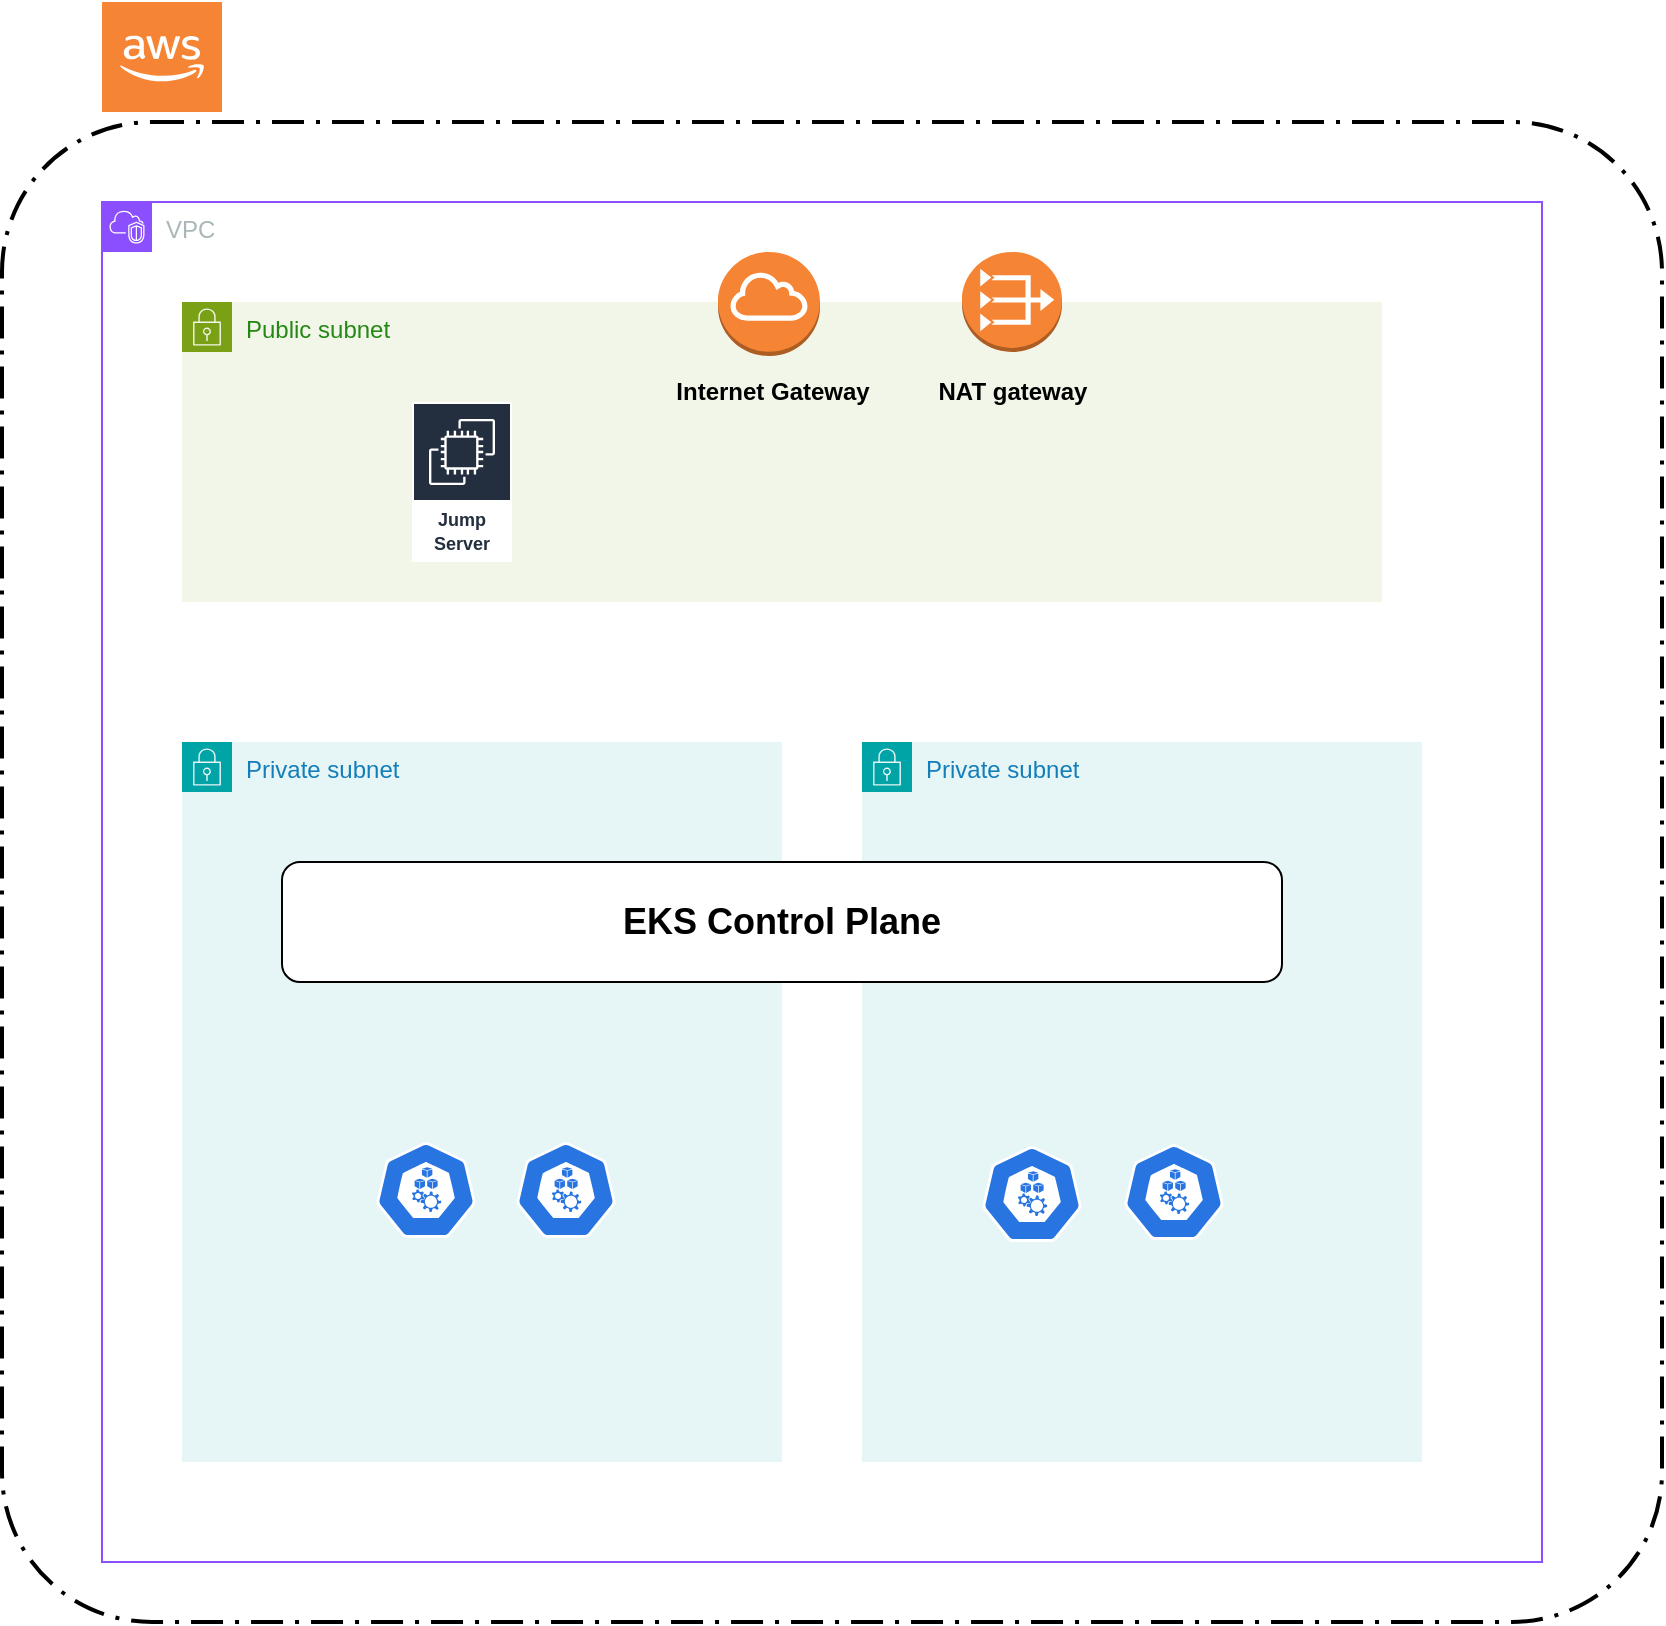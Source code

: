 <mxfile version="24.7.1" type="device">
  <diagram name="Page-1" id="LcH0wL5u4ItHrE___5kV">
    <mxGraphModel dx="1256" dy="699" grid="1" gridSize="10" guides="1" tooltips="1" connect="1" arrows="1" fold="1" page="1" pageScale="1" pageWidth="827" pageHeight="1169" math="0" shadow="0">
      <root>
        <mxCell id="0" />
        <mxCell id="1" parent="0" />
        <mxCell id="Hoz6jrfTYewvMhfdWuI0-1" value="VPC" style="points=[[0,0],[0.25,0],[0.5,0],[0.75,0],[1,0],[1,0.25],[1,0.5],[1,0.75],[1,1],[0.75,1],[0.5,1],[0.25,1],[0,1],[0,0.75],[0,0.5],[0,0.25]];outlineConnect=0;gradientColor=none;html=1;whiteSpace=wrap;fontSize=12;fontStyle=0;container=1;pointerEvents=0;collapsible=0;recursiveResize=0;shape=mxgraph.aws4.group;grIcon=mxgraph.aws4.group_vpc2;strokeColor=#8C4FFF;fillColor=none;verticalAlign=top;align=left;spacingLeft=30;fontColor=#AAB7B8;dashed=0;" vertex="1" parent="1">
          <mxGeometry x="110" y="130" width="720" height="680" as="geometry" />
        </mxCell>
        <mxCell id="Hoz6jrfTYewvMhfdWuI0-2" value="Public subnet" style="points=[[0,0],[0.25,0],[0.5,0],[0.75,0],[1,0],[1,0.25],[1,0.5],[1,0.75],[1,1],[0.75,1],[0.5,1],[0.25,1],[0,1],[0,0.75],[0,0.5],[0,0.25]];outlineConnect=0;gradientColor=none;html=1;whiteSpace=wrap;fontSize=12;fontStyle=0;container=1;pointerEvents=0;collapsible=0;recursiveResize=0;shape=mxgraph.aws4.group;grIcon=mxgraph.aws4.group_security_group;grStroke=0;strokeColor=#7AA116;fillColor=#F2F6E8;verticalAlign=top;align=left;spacingLeft=30;fontColor=#248814;dashed=0;" vertex="1" parent="Hoz6jrfTYewvMhfdWuI0-1">
          <mxGeometry x="40" y="50" width="600" height="150" as="geometry" />
        </mxCell>
        <mxCell id="Hoz6jrfTYewvMhfdWuI0-5" value="&lt;font style=&quot;font-size: 9px;&quot;&gt;Jump Server&lt;/font&gt;" style="sketch=0;outlineConnect=0;fontColor=#232F3E;gradientColor=none;strokeColor=#ffffff;fillColor=#232F3E;dashed=0;verticalLabelPosition=middle;verticalAlign=bottom;align=center;html=1;whiteSpace=wrap;fontSize=10;fontStyle=1;spacing=3;shape=mxgraph.aws4.productIcon;prIcon=mxgraph.aws4.ec2;" vertex="1" parent="Hoz6jrfTYewvMhfdWuI0-2">
          <mxGeometry x="115" y="50" width="50" height="80" as="geometry" />
        </mxCell>
        <mxCell id="Hoz6jrfTYewvMhfdWuI0-7" value="" style="outlineConnect=0;dashed=0;verticalLabelPosition=bottom;verticalAlign=top;align=center;html=1;shape=mxgraph.aws3.vpc_nat_gateway;fillColor=#F58534;gradientColor=none;" vertex="1" parent="Hoz6jrfTYewvMhfdWuI0-2">
          <mxGeometry x="390" y="-25" width="50" height="50" as="geometry" />
        </mxCell>
        <mxCell id="Hoz6jrfTYewvMhfdWuI0-8" value="&lt;b&gt;Internet Gateway&lt;/b&gt;" style="text;html=1;align=center;verticalAlign=middle;resizable=0;points=[];autosize=1;strokeColor=none;fillColor=none;" vertex="1" parent="Hoz6jrfTYewvMhfdWuI0-2">
          <mxGeometry x="240" y="30" width="110" height="30" as="geometry" />
        </mxCell>
        <mxCell id="Hoz6jrfTYewvMhfdWuI0-9" value="&lt;b&gt;NAT gateway&lt;/b&gt;" style="text;html=1;align=center;verticalAlign=middle;resizable=0;points=[];autosize=1;strokeColor=none;fillColor=none;" vertex="1" parent="Hoz6jrfTYewvMhfdWuI0-2">
          <mxGeometry x="370" y="30" width="90" height="30" as="geometry" />
        </mxCell>
        <mxCell id="Hoz6jrfTYewvMhfdWuI0-3" value="Private subnet" style="points=[[0,0],[0.25,0],[0.5,0],[0.75,0],[1,0],[1,0.25],[1,0.5],[1,0.75],[1,1],[0.75,1],[0.5,1],[0.25,1],[0,1],[0,0.75],[0,0.5],[0,0.25]];outlineConnect=0;gradientColor=none;html=1;whiteSpace=wrap;fontSize=12;fontStyle=0;container=1;pointerEvents=0;collapsible=0;recursiveResize=0;shape=mxgraph.aws4.group;grIcon=mxgraph.aws4.group_security_group;grStroke=0;strokeColor=#00A4A6;fillColor=#E6F6F7;verticalAlign=top;align=left;spacingLeft=30;fontColor=#147EBA;dashed=0;" vertex="1" parent="Hoz6jrfTYewvMhfdWuI0-1">
          <mxGeometry x="40" y="270" width="300" height="360" as="geometry" />
        </mxCell>
        <mxCell id="Hoz6jrfTYewvMhfdWuI0-14" value="" style="aspect=fixed;sketch=0;html=1;dashed=0;whitespace=wrap;verticalLabelPosition=bottom;verticalAlign=top;fillColor=#2875E2;strokeColor=#ffffff;points=[[0.005,0.63,0],[0.1,0.2,0],[0.9,0.2,0],[0.5,0,0],[0.995,0.63,0],[0.72,0.99,0],[0.5,1,0],[0.28,0.99,0]];shape=mxgraph.kubernetes.icon2;prIcon=node" vertex="1" parent="Hoz6jrfTYewvMhfdWuI0-3">
          <mxGeometry x="97" y="200" width="50" height="48" as="geometry" />
        </mxCell>
        <mxCell id="Hoz6jrfTYewvMhfdWuI0-15" value="" style="aspect=fixed;sketch=0;html=1;dashed=0;whitespace=wrap;verticalLabelPosition=bottom;verticalAlign=top;fillColor=#2875E2;strokeColor=#ffffff;points=[[0.005,0.63,0],[0.1,0.2,0],[0.9,0.2,0],[0.5,0,0],[0.995,0.63,0],[0.72,0.99,0],[0.5,1,0],[0.28,0.99,0]];shape=mxgraph.kubernetes.icon2;prIcon=node" vertex="1" parent="Hoz6jrfTYewvMhfdWuI0-3">
          <mxGeometry x="167" y="200" width="50" height="48" as="geometry" />
        </mxCell>
        <mxCell id="Hoz6jrfTYewvMhfdWuI0-4" value="Private subnet" style="points=[[0,0],[0.25,0],[0.5,0],[0.75,0],[1,0],[1,0.25],[1,0.5],[1,0.75],[1,1],[0.75,1],[0.5,1],[0.25,1],[0,1],[0,0.75],[0,0.5],[0,0.25]];outlineConnect=0;gradientColor=none;html=1;whiteSpace=wrap;fontSize=12;fontStyle=0;container=1;pointerEvents=0;collapsible=0;recursiveResize=0;shape=mxgraph.aws4.group;grIcon=mxgraph.aws4.group_security_group;grStroke=0;strokeColor=#00A4A6;fillColor=#E6F6F7;verticalAlign=top;align=left;spacingLeft=30;fontColor=#147EBA;dashed=0;" vertex="1" parent="Hoz6jrfTYewvMhfdWuI0-1">
          <mxGeometry x="380" y="270" width="280" height="360" as="geometry" />
        </mxCell>
        <mxCell id="Hoz6jrfTYewvMhfdWuI0-16" value="" style="aspect=fixed;sketch=0;html=1;dashed=0;whitespace=wrap;verticalLabelPosition=bottom;verticalAlign=top;fillColor=#2875E2;strokeColor=#ffffff;points=[[0.005,0.63,0],[0.1,0.2,0],[0.9,0.2,0],[0.5,0,0],[0.995,0.63,0],[0.72,0.99,0],[0.5,1,0],[0.28,0.99,0]];shape=mxgraph.kubernetes.icon2;prIcon=node" vertex="1" parent="Hoz6jrfTYewvMhfdWuI0-4">
          <mxGeometry x="60" y="202" width="50" height="48" as="geometry" />
        </mxCell>
        <mxCell id="Hoz6jrfTYewvMhfdWuI0-17" value="" style="aspect=fixed;sketch=0;html=1;dashed=0;whitespace=wrap;verticalLabelPosition=bottom;verticalAlign=top;fillColor=#2875E2;strokeColor=#ffffff;points=[[0.005,0.63,0],[0.1,0.2,0],[0.9,0.2,0],[0.5,0,0],[0.995,0.63,0],[0.72,0.99,0],[0.5,1,0],[0.28,0.99,0]];shape=mxgraph.kubernetes.icon2;prIcon=node" vertex="1" parent="Hoz6jrfTYewvMhfdWuI0-4">
          <mxGeometry x="131" y="201" width="50" height="48" as="geometry" />
        </mxCell>
        <mxCell id="Hoz6jrfTYewvMhfdWuI0-6" value="" style="outlineConnect=0;dashed=0;verticalLabelPosition=bottom;verticalAlign=top;align=center;html=1;shape=mxgraph.aws3.internet_gateway;fillColor=#F58534;gradientColor=none;" vertex="1" parent="Hoz6jrfTYewvMhfdWuI0-1">
          <mxGeometry x="308" y="25" width="51" height="52" as="geometry" />
        </mxCell>
        <mxCell id="Hoz6jrfTYewvMhfdWuI0-13" value="&lt;font style=&quot;font-size: 18px;&quot;&gt;&lt;b&gt;EKS Control Plane&lt;/b&gt;&lt;/font&gt;" style="rounded=1;whiteSpace=wrap;html=1;" vertex="1" parent="Hoz6jrfTYewvMhfdWuI0-1">
          <mxGeometry x="90" y="330" width="500" height="60" as="geometry" />
        </mxCell>
        <mxCell id="Hoz6jrfTYewvMhfdWuI0-23" value="" style="rounded=1;arcSize=10;dashed=1;fillColor=none;gradientColor=none;dashPattern=8 3 1 3;strokeWidth=2;" vertex="1" parent="1">
          <mxGeometry x="60" y="90" width="830" height="750" as="geometry" />
        </mxCell>
        <mxCell id="Hoz6jrfTYewvMhfdWuI0-24" value="" style="outlineConnect=0;dashed=0;verticalLabelPosition=bottom;verticalAlign=top;align=center;html=1;shape=mxgraph.aws3.cloud_2;fillColor=#F58534;gradientColor=none;" vertex="1" parent="1">
          <mxGeometry x="110" y="30" width="60" height="55" as="geometry" />
        </mxCell>
      </root>
    </mxGraphModel>
  </diagram>
</mxfile>
